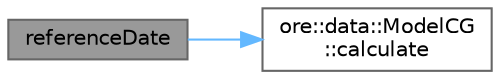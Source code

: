 digraph "referenceDate"
{
 // INTERACTIVE_SVG=YES
 // LATEX_PDF_SIZE
  bgcolor="transparent";
  edge [fontname=Helvetica,fontsize=10,labelfontname=Helvetica,labelfontsize=10];
  node [fontname=Helvetica,fontsize=10,shape=box,height=0.2,width=0.4];
  rankdir="LR";
  Node1 [label="referenceDate",height=0.2,width=0.4,color="gray40", fillcolor="grey60", style="filled", fontcolor="black",tooltip=" "];
  Node1 -> Node2 [color="steelblue1",style="solid"];
  Node2 [label="ore::data::ModelCG\l::calculate",height=0.2,width=0.4,color="grey40", fillcolor="white", style="filled",URL="$classore_1_1data_1_1_model_c_g.html#a61eb1a24e5329ccc296715a40dc3a19a",tooltip=" "];
}
